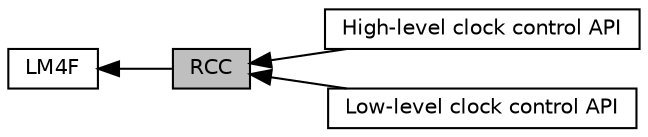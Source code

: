 digraph "RCC"
{
  edge [fontname="Helvetica",fontsize="10",labelfontname="Helvetica",labelfontsize="10"];
  node [fontname="Helvetica",fontsize="10",shape=record];
  rankdir=LR;
  Node0 [label="RCC",height=0.2,width=0.4,color="black", fillcolor="grey75", style="filled", fontcolor="black"];
  Node1 [label="LM4F",height=0.2,width=0.4,color="black", fillcolor="white", style="filled",URL="$group__LM4Fxx.html",tooltip="Libraries for TI Stellaris LM4F series. "];
  Node3 [label="High-level clock control API",height=0.2,width=0.4,color="black", fillcolor="white", style="filled",URL="$group__rcc__high__level.html"];
  Node2 [label="Low-level clock control API",height=0.2,width=0.4,color="black", fillcolor="white", style="filled",URL="$group__rcc__low__level.html"];
  Node1->Node0 [shape=plaintext, dir="back", style="solid"];
  Node0->Node2 [shape=plaintext, dir="back", style="solid"];
  Node0->Node3 [shape=plaintext, dir="back", style="solid"];
}
